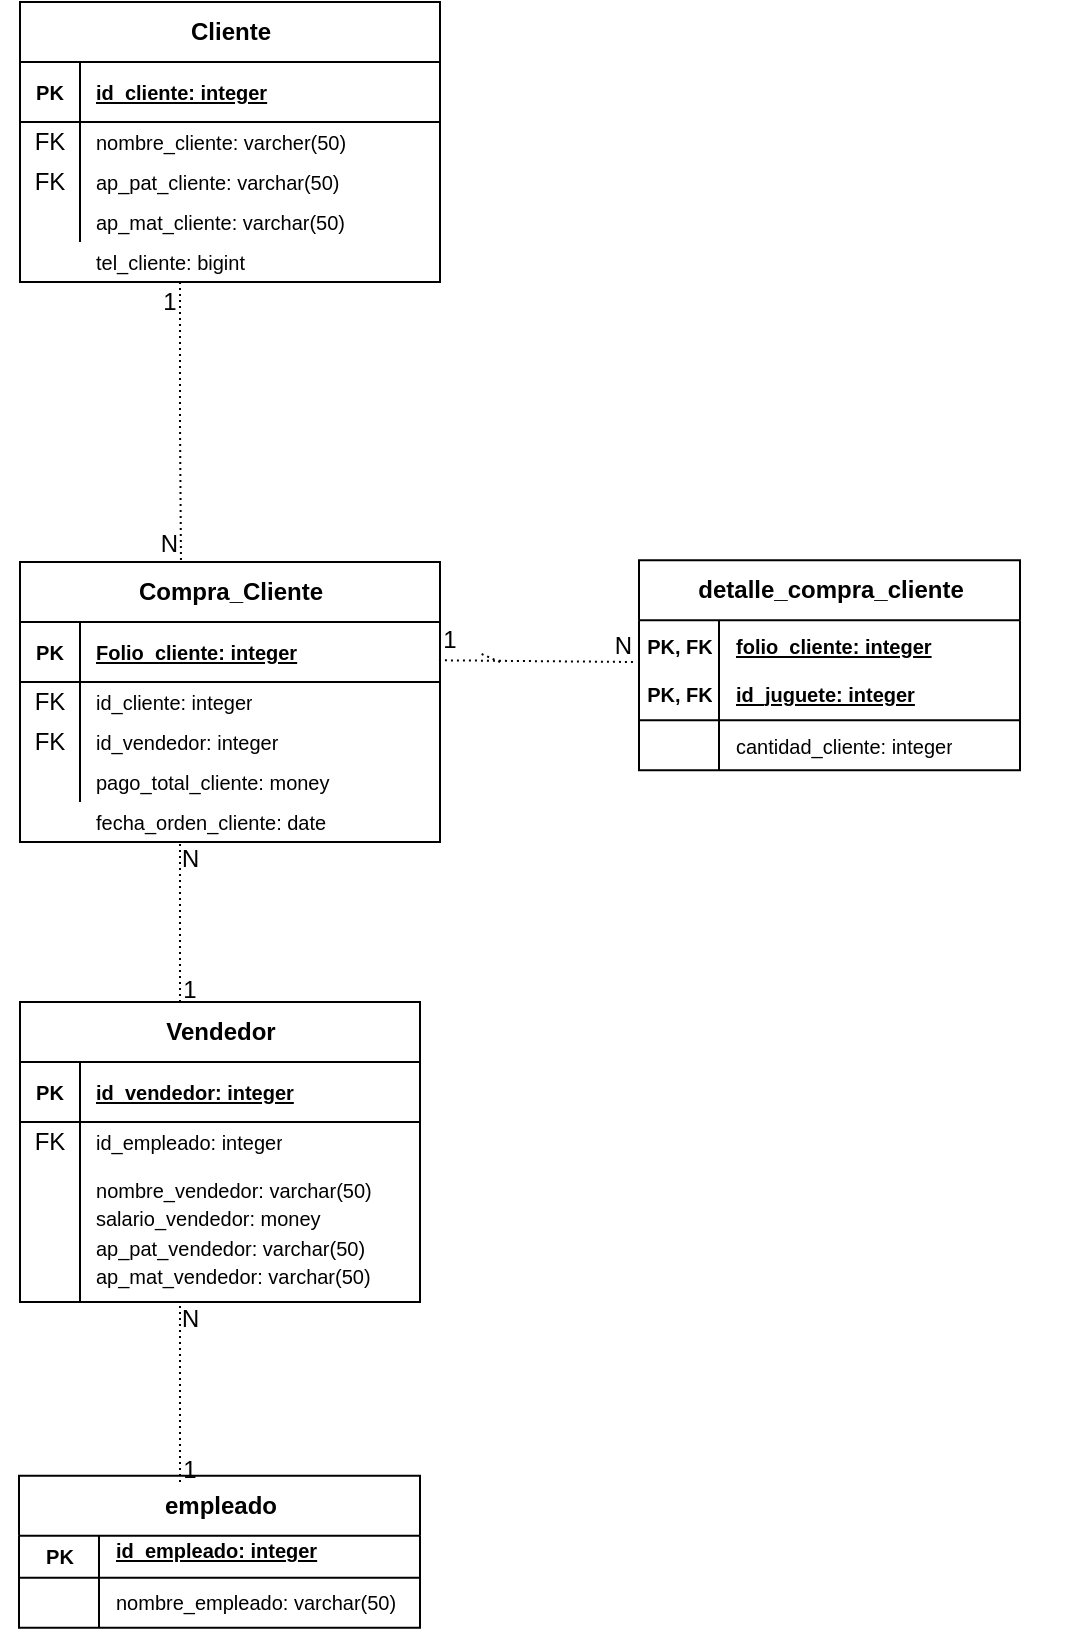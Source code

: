<mxfile version="28.2.0">
  <diagram name="Página-1" id="sUMPUYdTYiLLYJZObClu">
    <mxGraphModel dx="1034" dy="570" grid="1" gridSize="10" guides="1" tooltips="1" connect="1" arrows="1" fold="1" page="1" pageScale="1" pageWidth="827" pageHeight="1169" math="0" shadow="0">
      <root>
        <mxCell id="0" />
        <mxCell id="1" parent="0" />
        <mxCell id="zcbuwcubICyc3tyf96CX-54" value="" style="group" parent="1" vertex="1" connectable="0">
          <mxGeometry x="40" y="310" width="210" height="140" as="geometry" />
        </mxCell>
        <mxCell id="zcbuwcubICyc3tyf96CX-20" value="Compra_Cliente" style="shape=table;startSize=30;container=1;collapsible=1;childLayout=tableLayout;fixedRows=1;rowLines=0;fontStyle=1;align=center;resizeLast=1;html=1;" parent="zcbuwcubICyc3tyf96CX-54" vertex="1">
          <mxGeometry width="210" height="140" as="geometry" />
        </mxCell>
        <mxCell id="zcbuwcubICyc3tyf96CX-21" value="" style="shape=tableRow;horizontal=0;startSize=0;swimlaneHead=0;swimlaneBody=0;fillColor=none;collapsible=0;dropTarget=0;points=[[0,0.5],[1,0.5]];portConstraint=eastwest;top=0;left=0;right=0;bottom=1;" parent="zcbuwcubICyc3tyf96CX-20" vertex="1">
          <mxGeometry y="30" width="210" height="30" as="geometry" />
        </mxCell>
        <mxCell id="zcbuwcubICyc3tyf96CX-22" value="PK" style="shape=partialRectangle;connectable=0;fillColor=none;top=0;left=0;bottom=0;right=0;fontStyle=1;overflow=hidden;whiteSpace=wrap;html=1;fontSize=10;" parent="zcbuwcubICyc3tyf96CX-21" vertex="1">
          <mxGeometry width="30" height="30" as="geometry">
            <mxRectangle width="30" height="30" as="alternateBounds" />
          </mxGeometry>
        </mxCell>
        <mxCell id="zcbuwcubICyc3tyf96CX-23" value="Folio_cliente: integer" style="shape=partialRectangle;connectable=0;fillColor=none;top=0;left=0;bottom=0;right=0;align=left;spacingLeft=6;fontStyle=5;overflow=hidden;whiteSpace=wrap;html=1;fontSize=10;" parent="zcbuwcubICyc3tyf96CX-21" vertex="1">
          <mxGeometry x="30" width="180" height="30" as="geometry">
            <mxRectangle width="180" height="30" as="alternateBounds" />
          </mxGeometry>
        </mxCell>
        <mxCell id="zcbuwcubICyc3tyf96CX-24" value="" style="shape=tableRow;horizontal=0;startSize=0;swimlaneHead=0;swimlaneBody=0;fillColor=none;collapsible=0;dropTarget=0;points=[[0,0.5],[1,0.5]];portConstraint=eastwest;top=0;left=0;right=0;bottom=0;fontFamily=Courier New;" parent="zcbuwcubICyc3tyf96CX-20" vertex="1">
          <mxGeometry y="60" width="210" height="20" as="geometry" />
        </mxCell>
        <mxCell id="zcbuwcubICyc3tyf96CX-25" value="FK" style="shape=partialRectangle;connectable=0;fillColor=none;top=0;left=0;bottom=0;right=0;editable=1;overflow=hidden;whiteSpace=wrap;html=1;" parent="zcbuwcubICyc3tyf96CX-24" vertex="1">
          <mxGeometry width="30" height="20" as="geometry">
            <mxRectangle width="30" height="20" as="alternateBounds" />
          </mxGeometry>
        </mxCell>
        <mxCell id="zcbuwcubICyc3tyf96CX-26" value="&lt;font face=&quot;Helvetica&quot;&gt;id_cliente: integer&lt;/font&gt;" style="shape=partialRectangle;connectable=0;fillColor=none;top=0;left=0;bottom=0;right=0;align=left;spacingLeft=6;overflow=hidden;whiteSpace=wrap;html=1;fontSize=10;" parent="zcbuwcubICyc3tyf96CX-24" vertex="1">
          <mxGeometry x="30" width="180" height="20" as="geometry">
            <mxRectangle width="180" height="20" as="alternateBounds" />
          </mxGeometry>
        </mxCell>
        <mxCell id="zcbuwcubICyc3tyf96CX-27" value="" style="shape=tableRow;horizontal=0;startSize=0;swimlaneHead=0;swimlaneBody=0;fillColor=none;collapsible=0;dropTarget=0;points=[[0,0.5],[1,0.5]];portConstraint=eastwest;top=0;left=0;right=0;bottom=0;" parent="zcbuwcubICyc3tyf96CX-20" vertex="1">
          <mxGeometry y="80" width="210" height="20" as="geometry" />
        </mxCell>
        <mxCell id="zcbuwcubICyc3tyf96CX-28" value="FK" style="shape=partialRectangle;connectable=0;fillColor=none;top=0;left=0;bottom=0;right=0;editable=1;overflow=hidden;whiteSpace=wrap;html=1;" parent="zcbuwcubICyc3tyf96CX-27" vertex="1">
          <mxGeometry width="30" height="20" as="geometry">
            <mxRectangle width="30" height="20" as="alternateBounds" />
          </mxGeometry>
        </mxCell>
        <mxCell id="zcbuwcubICyc3tyf96CX-29" value="&lt;span id=&quot;docs-internal-guid-43db7cdf-7fff-cd6d-313a-237d85439f93&quot;&gt;&lt;span style=&quot;background-color: transparent; font-variant-numeric: normal; font-variant-east-asian: normal; font-variant-alternates: normal; font-variant-position: normal; font-variant-emoji: normal; vertical-align: baseline; white-space-collapse: preserve;&quot;&gt;&lt;font style=&quot;font-size: 10px;&quot;&gt;id_vendedor: integer&lt;/font&gt;&lt;/span&gt;&lt;/span&gt;" style="shape=partialRectangle;connectable=0;fillColor=none;top=0;left=0;bottom=0;right=0;align=left;spacingLeft=6;overflow=hidden;whiteSpace=wrap;html=1;" parent="zcbuwcubICyc3tyf96CX-27" vertex="1">
          <mxGeometry x="30" width="180" height="20" as="geometry">
            <mxRectangle width="180" height="20" as="alternateBounds" />
          </mxGeometry>
        </mxCell>
        <mxCell id="zcbuwcubICyc3tyf96CX-30" value="" style="shape=tableRow;horizontal=0;startSize=0;swimlaneHead=0;swimlaneBody=0;fillColor=none;collapsible=0;dropTarget=0;points=[[0,0.5],[1,0.5]];portConstraint=eastwest;top=0;left=0;right=0;bottom=0;" parent="zcbuwcubICyc3tyf96CX-20" vertex="1">
          <mxGeometry y="100" width="210" height="20" as="geometry" />
        </mxCell>
        <mxCell id="zcbuwcubICyc3tyf96CX-31" value="" style="shape=partialRectangle;connectable=0;fillColor=none;top=0;left=0;bottom=0;right=0;editable=1;overflow=hidden;whiteSpace=wrap;html=1;" parent="zcbuwcubICyc3tyf96CX-30" vertex="1">
          <mxGeometry width="30" height="20" as="geometry">
            <mxRectangle width="30" height="20" as="alternateBounds" />
          </mxGeometry>
        </mxCell>
        <mxCell id="zcbuwcubICyc3tyf96CX-32" value="&lt;div&gt;&lt;font&gt;&lt;span style=&quot;font-size: 10px; white-space-collapse: preserve;&quot;&gt;pago_total_cliente: money&lt;/span&gt;&lt;/font&gt;&lt;/div&gt;" style="shape=partialRectangle;connectable=0;fillColor=none;top=0;left=0;bottom=0;right=0;align=left;spacingLeft=6;overflow=hidden;whiteSpace=wrap;html=1;fontFamily=Helvetica;" parent="zcbuwcubICyc3tyf96CX-30" vertex="1">
          <mxGeometry x="30" width="180" height="20" as="geometry">
            <mxRectangle width="180" height="20" as="alternateBounds" />
          </mxGeometry>
        </mxCell>
        <mxCell id="zcbuwcubICyc3tyf96CX-33" value="&lt;div&gt;&lt;font&gt;&lt;span style=&quot;font-size: 10px; white-space-collapse: preserve;&quot;&gt;fecha_orden_cliente: date&lt;/span&gt;&lt;/font&gt;&lt;/div&gt;" style="shape=partialRectangle;connectable=0;fillColor=none;top=0;left=0;bottom=0;right=0;align=left;spacingLeft=6;overflow=hidden;whiteSpace=wrap;html=1;fontFamily=Helvetica;" parent="zcbuwcubICyc3tyf96CX-54" vertex="1">
          <mxGeometry x="30" y="120" width="180" height="20" as="geometry">
            <mxRectangle width="180" height="30" as="alternateBounds" />
          </mxGeometry>
        </mxCell>
        <mxCell id="zcbuwcubICyc3tyf96CX-55" value="" style="group" parent="1" vertex="1" connectable="0">
          <mxGeometry x="40" y="30" width="210" height="140" as="geometry" />
        </mxCell>
        <mxCell id="zcbuwcubICyc3tyf96CX-36" value="Cliente" style="shape=table;startSize=30;container=1;collapsible=1;childLayout=tableLayout;fixedRows=1;rowLines=0;fontStyle=1;align=center;resizeLast=1;html=1;" parent="zcbuwcubICyc3tyf96CX-55" vertex="1">
          <mxGeometry width="210" height="140" as="geometry" />
        </mxCell>
        <mxCell id="zcbuwcubICyc3tyf96CX-37" value="" style="shape=tableRow;horizontal=0;startSize=0;swimlaneHead=0;swimlaneBody=0;fillColor=none;collapsible=0;dropTarget=0;points=[[0,0.5],[1,0.5]];portConstraint=eastwest;top=0;left=0;right=0;bottom=1;" parent="zcbuwcubICyc3tyf96CX-36" vertex="1">
          <mxGeometry y="30" width="210" height="30" as="geometry" />
        </mxCell>
        <mxCell id="zcbuwcubICyc3tyf96CX-38" value="PK" style="shape=partialRectangle;connectable=0;fillColor=none;top=0;left=0;bottom=0;right=0;fontStyle=1;overflow=hidden;whiteSpace=wrap;html=1;fontSize=10;" parent="zcbuwcubICyc3tyf96CX-37" vertex="1">
          <mxGeometry width="30" height="30" as="geometry">
            <mxRectangle width="30" height="30" as="alternateBounds" />
          </mxGeometry>
        </mxCell>
        <mxCell id="zcbuwcubICyc3tyf96CX-39" value="id_cliente: integer" style="shape=partialRectangle;connectable=0;fillColor=none;top=0;left=0;bottom=0;right=0;align=left;spacingLeft=6;fontStyle=5;overflow=hidden;whiteSpace=wrap;html=1;fontSize=10;" parent="zcbuwcubICyc3tyf96CX-37" vertex="1">
          <mxGeometry x="30" width="180" height="30" as="geometry">
            <mxRectangle width="180" height="30" as="alternateBounds" />
          </mxGeometry>
        </mxCell>
        <mxCell id="zcbuwcubICyc3tyf96CX-40" value="" style="shape=tableRow;horizontal=0;startSize=0;swimlaneHead=0;swimlaneBody=0;fillColor=none;collapsible=0;dropTarget=0;points=[[0,0.5],[1,0.5]];portConstraint=eastwest;top=0;left=0;right=0;bottom=0;fontFamily=Courier New;" parent="zcbuwcubICyc3tyf96CX-36" vertex="1">
          <mxGeometry y="60" width="210" height="20" as="geometry" />
        </mxCell>
        <mxCell id="zcbuwcubICyc3tyf96CX-41" value="FK" style="shape=partialRectangle;connectable=0;fillColor=none;top=0;left=0;bottom=0;right=0;editable=1;overflow=hidden;whiteSpace=wrap;html=1;" parent="zcbuwcubICyc3tyf96CX-40" vertex="1">
          <mxGeometry width="30" height="20" as="geometry">
            <mxRectangle width="30" height="20" as="alternateBounds" />
          </mxGeometry>
        </mxCell>
        <mxCell id="zcbuwcubICyc3tyf96CX-42" value="&lt;font face=&quot;Helvetica&quot;&gt;nombre_cliente: varcher(50)&lt;/font&gt;" style="shape=partialRectangle;connectable=0;fillColor=none;top=0;left=0;bottom=0;right=0;align=left;spacingLeft=6;overflow=hidden;whiteSpace=wrap;html=1;fontSize=10;" parent="zcbuwcubICyc3tyf96CX-40" vertex="1">
          <mxGeometry x="30" width="180" height="20" as="geometry">
            <mxRectangle width="180" height="20" as="alternateBounds" />
          </mxGeometry>
        </mxCell>
        <mxCell id="zcbuwcubICyc3tyf96CX-43" value="" style="shape=tableRow;horizontal=0;startSize=0;swimlaneHead=0;swimlaneBody=0;fillColor=none;collapsible=0;dropTarget=0;points=[[0,0.5],[1,0.5]];portConstraint=eastwest;top=0;left=0;right=0;bottom=0;" parent="zcbuwcubICyc3tyf96CX-36" vertex="1">
          <mxGeometry y="80" width="210" height="20" as="geometry" />
        </mxCell>
        <mxCell id="zcbuwcubICyc3tyf96CX-44" value="FK" style="shape=partialRectangle;connectable=0;fillColor=none;top=0;left=0;bottom=0;right=0;editable=1;overflow=hidden;whiteSpace=wrap;html=1;" parent="zcbuwcubICyc3tyf96CX-43" vertex="1">
          <mxGeometry width="30" height="20" as="geometry">
            <mxRectangle width="30" height="20" as="alternateBounds" />
          </mxGeometry>
        </mxCell>
        <mxCell id="zcbuwcubICyc3tyf96CX-45" value="&lt;span id=&quot;docs-internal-guid-43db7cdf-7fff-cd6d-313a-237d85439f93&quot;&gt;&lt;span style=&quot;background-color: transparent; font-variant-numeric: normal; font-variant-east-asian: normal; font-variant-alternates: normal; font-variant-position: normal; font-variant-emoji: normal; vertical-align: baseline; white-space-collapse: preserve;&quot;&gt;&lt;font style=&quot;font-size: 10px;&quot;&gt;ap_pat_cliente: varchar(50)&lt;/font&gt;&lt;/span&gt;&lt;/span&gt;" style="shape=partialRectangle;connectable=0;fillColor=none;top=0;left=0;bottom=0;right=0;align=left;spacingLeft=6;overflow=hidden;whiteSpace=wrap;html=1;" parent="zcbuwcubICyc3tyf96CX-43" vertex="1">
          <mxGeometry x="30" width="180" height="20" as="geometry">
            <mxRectangle width="180" height="20" as="alternateBounds" />
          </mxGeometry>
        </mxCell>
        <mxCell id="zcbuwcubICyc3tyf96CX-46" value="" style="shape=tableRow;horizontal=0;startSize=0;swimlaneHead=0;swimlaneBody=0;fillColor=none;collapsible=0;dropTarget=0;points=[[0,0.5],[1,0.5]];portConstraint=eastwest;top=0;left=0;right=0;bottom=0;" parent="zcbuwcubICyc3tyf96CX-36" vertex="1">
          <mxGeometry y="100" width="210" height="20" as="geometry" />
        </mxCell>
        <mxCell id="zcbuwcubICyc3tyf96CX-47" value="" style="shape=partialRectangle;connectable=0;fillColor=none;top=0;left=0;bottom=0;right=0;editable=1;overflow=hidden;whiteSpace=wrap;html=1;" parent="zcbuwcubICyc3tyf96CX-46" vertex="1">
          <mxGeometry width="30" height="20" as="geometry">
            <mxRectangle width="30" height="20" as="alternateBounds" />
          </mxGeometry>
        </mxCell>
        <mxCell id="zcbuwcubICyc3tyf96CX-48" value="&lt;div&gt;&lt;font&gt;&lt;span style=&quot;font-size: 10px; white-space-collapse: preserve;&quot;&gt;ap_mat_cliente: varchar(50)&lt;/span&gt;&lt;/font&gt;&lt;/div&gt;" style="shape=partialRectangle;connectable=0;fillColor=none;top=0;left=0;bottom=0;right=0;align=left;spacingLeft=6;overflow=hidden;whiteSpace=wrap;html=1;fontFamily=Helvetica;" parent="zcbuwcubICyc3tyf96CX-46" vertex="1">
          <mxGeometry x="30" width="180" height="20" as="geometry">
            <mxRectangle width="180" height="20" as="alternateBounds" />
          </mxGeometry>
        </mxCell>
        <mxCell id="zcbuwcubICyc3tyf96CX-49" value="&lt;div&gt;&lt;font&gt;&lt;span style=&quot;font-size: 10px; white-space-collapse: preserve;&quot;&gt;tel_cliente: bigint&lt;/span&gt;&lt;/font&gt;&lt;/div&gt;" style="shape=partialRectangle;connectable=0;fillColor=none;top=0;left=0;bottom=0;right=0;align=left;spacingLeft=6;overflow=hidden;whiteSpace=wrap;html=1;fontFamily=Helvetica;" parent="zcbuwcubICyc3tyf96CX-55" vertex="1">
          <mxGeometry x="30" y="120" width="180" height="20" as="geometry">
            <mxRectangle width="180" height="30" as="alternateBounds" />
          </mxGeometry>
        </mxCell>
        <mxCell id="zcbuwcubICyc3tyf96CX-61" value="" style="group" parent="1" vertex="1" connectable="0">
          <mxGeometry x="100" y="170" width="30" height="140.0" as="geometry" />
        </mxCell>
        <mxCell id="zcbuwcubICyc3tyf96CX-50" value="" style="endArrow=none;html=1;rounded=0;dashed=1;dashPattern=1 2;entryX=0.469;entryY=-0.004;entryDx=0;entryDy=0;entryPerimeter=0;" parent="zcbuwcubICyc3tyf96CX-61" edge="1">
          <mxGeometry relative="1" as="geometry">
            <mxPoint x="20" as="sourcePoint" />
            <mxPoint x="20.49" y="140.0" as="targetPoint" />
            <Array as="points">
              <mxPoint x="20" y="70.56" />
            </Array>
          </mxGeometry>
        </mxCell>
        <mxCell id="zcbuwcubICyc3tyf96CX-51" value="N" style="resizable=0;html=1;whiteSpace=wrap;align=right;verticalAlign=bottom;" parent="zcbuwcubICyc3tyf96CX-50" connectable="0" vertex="1">
          <mxGeometry x="1" relative="1" as="geometry" />
        </mxCell>
        <mxCell id="zcbuwcubICyc3tyf96CX-59" value="1" style="text;html=1;align=center;verticalAlign=middle;whiteSpace=wrap;rounded=0;" parent="zcbuwcubICyc3tyf96CX-61" vertex="1">
          <mxGeometry width="30" height="20" as="geometry" />
        </mxCell>
        <mxCell id="zcbuwcubICyc3tyf96CX-62" value="" style="group" parent="1" vertex="1" connectable="0">
          <mxGeometry x="30" y="530" width="210" height="150" as="geometry" />
        </mxCell>
        <mxCell id="zcbuwcubICyc3tyf96CX-63" value="Vendedor" style="shape=table;startSize=30;container=1;collapsible=1;childLayout=tableLayout;fixedRows=1;rowLines=0;fontStyle=1;align=center;resizeLast=1;html=1;" parent="zcbuwcubICyc3tyf96CX-62" vertex="1">
          <mxGeometry x="10" width="200" height="150" as="geometry" />
        </mxCell>
        <mxCell id="zcbuwcubICyc3tyf96CX-64" value="" style="shape=tableRow;horizontal=0;startSize=0;swimlaneHead=0;swimlaneBody=0;fillColor=none;collapsible=0;dropTarget=0;points=[[0,0.5],[1,0.5]];portConstraint=eastwest;top=0;left=0;right=0;bottom=1;" parent="zcbuwcubICyc3tyf96CX-63" vertex="1">
          <mxGeometry y="30" width="200" height="30" as="geometry" />
        </mxCell>
        <mxCell id="zcbuwcubICyc3tyf96CX-65" value="PK" style="shape=partialRectangle;connectable=0;fillColor=none;top=0;left=0;bottom=0;right=0;fontStyle=1;overflow=hidden;whiteSpace=wrap;html=1;fontSize=10;" parent="zcbuwcubICyc3tyf96CX-64" vertex="1">
          <mxGeometry width="30" height="30" as="geometry">
            <mxRectangle width="30" height="30" as="alternateBounds" />
          </mxGeometry>
        </mxCell>
        <mxCell id="zcbuwcubICyc3tyf96CX-66" value="id_vendedor: integer" style="shape=partialRectangle;connectable=0;fillColor=none;top=0;left=0;bottom=0;right=0;align=left;spacingLeft=6;fontStyle=5;overflow=hidden;whiteSpace=wrap;html=1;fontSize=10;" parent="zcbuwcubICyc3tyf96CX-64" vertex="1">
          <mxGeometry x="30" width="170" height="30" as="geometry">
            <mxRectangle width="170" height="30" as="alternateBounds" />
          </mxGeometry>
        </mxCell>
        <mxCell id="zcbuwcubICyc3tyf96CX-67" value="" style="shape=tableRow;horizontal=0;startSize=0;swimlaneHead=0;swimlaneBody=0;fillColor=none;collapsible=0;dropTarget=0;points=[[0,0.5],[1,0.5]];portConstraint=eastwest;top=0;left=0;right=0;bottom=0;fontFamily=Courier New;" parent="zcbuwcubICyc3tyf96CX-63" vertex="1">
          <mxGeometry y="60" width="200" height="20" as="geometry" />
        </mxCell>
        <mxCell id="zcbuwcubICyc3tyf96CX-68" value="FK" style="shape=partialRectangle;connectable=0;fillColor=none;top=0;left=0;bottom=0;right=0;editable=1;overflow=hidden;whiteSpace=wrap;html=1;" parent="zcbuwcubICyc3tyf96CX-67" vertex="1">
          <mxGeometry width="30" height="20" as="geometry">
            <mxRectangle width="30" height="20" as="alternateBounds" />
          </mxGeometry>
        </mxCell>
        <mxCell id="zcbuwcubICyc3tyf96CX-69" value="&lt;font face=&quot;Helvetica&quot;&gt;id_empleado: integer&lt;/font&gt;" style="shape=partialRectangle;connectable=0;fillColor=none;top=0;left=0;bottom=0;right=0;align=left;spacingLeft=6;overflow=hidden;whiteSpace=wrap;html=1;fontSize=10;" parent="zcbuwcubICyc3tyf96CX-67" vertex="1">
          <mxGeometry x="30" width="170" height="20" as="geometry">
            <mxRectangle width="170" height="20" as="alternateBounds" />
          </mxGeometry>
        </mxCell>
        <mxCell id="zcbuwcubICyc3tyf96CX-70" value="" style="shape=tableRow;horizontal=0;startSize=0;swimlaneHead=0;swimlaneBody=0;fillColor=none;collapsible=0;dropTarget=0;points=[[0,0.5],[1,0.5]];portConstraint=eastwest;top=0;left=0;right=0;bottom=0;" parent="zcbuwcubICyc3tyf96CX-63" vertex="1">
          <mxGeometry y="80" width="200" height="70" as="geometry" />
        </mxCell>
        <mxCell id="zcbuwcubICyc3tyf96CX-71" value="" style="shape=partialRectangle;connectable=0;fillColor=none;top=0;left=0;bottom=0;right=0;editable=1;overflow=hidden;whiteSpace=wrap;html=1;" parent="zcbuwcubICyc3tyf96CX-70" vertex="1">
          <mxGeometry width="30" height="70" as="geometry">
            <mxRectangle width="30" height="70" as="alternateBounds" />
          </mxGeometry>
        </mxCell>
        <mxCell id="zcbuwcubICyc3tyf96CX-72" value="&lt;span id=&quot;docs-internal-guid-43db7cdf-7fff-cd6d-313a-237d85439f93&quot;&gt;&lt;span style=&quot;background-color: transparent; font-variant-numeric: normal; font-variant-east-asian: normal; font-variant-alternates: normal; font-variant-position: normal; font-variant-emoji: normal; vertical-align: baseline; white-space-collapse: preserve;&quot;&gt;&lt;font style=&quot;font-size: 10px;&quot;&gt;n&lt;/font&gt;&lt;font style=&quot;font-size: 10px;&quot;&gt;ombre_vendedor: varchar(50)&lt;/font&gt;&lt;/span&gt;&lt;/span&gt;&lt;div&gt;&lt;font style=&quot;font-size: 10px;&quot;&gt;salario_vendedor: money&lt;/font&gt;&lt;/div&gt;&lt;div&gt;&lt;font style=&quot;font-size: 10px;&quot;&gt;ap_pat_vendedor: varchar(50)&lt;/font&gt;&lt;/div&gt;&lt;div&gt;&lt;font style=&quot;font-size: 10px;&quot;&gt;ap_mat_vendedor: varchar(50)&lt;/font&gt;&lt;/div&gt;" style="shape=partialRectangle;connectable=0;fillColor=none;top=0;left=0;bottom=0;right=0;align=left;spacingLeft=6;overflow=hidden;whiteSpace=wrap;html=1;" parent="zcbuwcubICyc3tyf96CX-70" vertex="1">
          <mxGeometry x="30" width="170" height="70" as="geometry">
            <mxRectangle width="170" height="70" as="alternateBounds" />
          </mxGeometry>
        </mxCell>
        <mxCell id="zcbuwcubICyc3tyf96CX-82" value="" style="group" parent="1" vertex="1" connectable="0">
          <mxGeometry x="110" y="450" width="30" height="80" as="geometry" />
        </mxCell>
        <mxCell id="zcbuwcubICyc3tyf96CX-79" value="" style="endArrow=none;html=1;rounded=0;dashed=1;dashPattern=1 2;entryX=0.469;entryY=-0.004;entryDx=0;entryDy=0;entryPerimeter=0;" parent="zcbuwcubICyc3tyf96CX-82" edge="1">
          <mxGeometry relative="1" as="geometry">
            <mxPoint x="10" y="80" as="sourcePoint" />
            <mxPoint x="10" as="targetPoint" />
            <Array as="points">
              <mxPoint x="10" y="39.429" />
            </Array>
          </mxGeometry>
        </mxCell>
        <mxCell id="zcbuwcubICyc3tyf96CX-80" value="N" style="resizable=0;html=1;whiteSpace=wrap;align=right;verticalAlign=bottom;rotation=-180;" parent="zcbuwcubICyc3tyf96CX-79" connectable="0" vertex="1">
          <mxGeometry x="1" relative="1" as="geometry" />
        </mxCell>
        <mxCell id="zcbuwcubICyc3tyf96CX-81" value="1" style="text;html=1;align=center;verticalAlign=middle;whiteSpace=wrap;rounded=0;rotation=0;" parent="zcbuwcubICyc3tyf96CX-82" vertex="1">
          <mxGeometry y="68.571" width="30" height="11.429" as="geometry" />
        </mxCell>
        <mxCell id="zcbuwcubICyc3tyf96CX-98" value="" style="group" parent="1" vertex="1" connectable="0">
          <mxGeometry x="360" y="300" width="210" height="120" as="geometry" />
        </mxCell>
        <mxCell id="zcbuwcubICyc3tyf96CX-99" value="detalle_compra_cliente" style="shape=table;startSize=30;container=1;collapsible=1;childLayout=tableLayout;fixedRows=1;rowLines=0;fontStyle=1;align=center;resizeLast=1;html=1;" parent="zcbuwcubICyc3tyf96CX-98" vertex="1">
          <mxGeometry x="-10.5" y="9.14" width="190.5" height="105" as="geometry" />
        </mxCell>
        <mxCell id="zcbuwcubICyc3tyf96CX-100" value="" style="shape=tableRow;horizontal=0;startSize=0;swimlaneHead=0;swimlaneBody=0;fillColor=none;collapsible=0;dropTarget=0;points=[[0,0.5],[1,0.5]];portConstraint=eastwest;top=0;left=0;right=0;bottom=1;" parent="zcbuwcubICyc3tyf96CX-99" vertex="1">
          <mxGeometry y="30" width="190.5" height="50" as="geometry" />
        </mxCell>
        <mxCell id="zcbuwcubICyc3tyf96CX-101" value="PK, FK&lt;div&gt;&lt;br&gt;&lt;/div&gt;&lt;div&gt;PK, FK&lt;/div&gt;" style="shape=partialRectangle;connectable=0;fillColor=none;top=0;left=0;bottom=0;right=0;fontStyle=1;overflow=hidden;whiteSpace=wrap;html=1;fontSize=10;" parent="zcbuwcubICyc3tyf96CX-100" vertex="1">
          <mxGeometry width="40" height="50" as="geometry">
            <mxRectangle width="40" height="50" as="alternateBounds" />
          </mxGeometry>
        </mxCell>
        <mxCell id="zcbuwcubICyc3tyf96CX-102" value="folio_cliente: integer&lt;div&gt;&lt;br&gt;&lt;/div&gt;&lt;div&gt;id_juguete: integer&lt;/div&gt;" style="shape=partialRectangle;connectable=0;fillColor=none;top=0;left=0;bottom=0;right=0;align=left;spacingLeft=6;fontStyle=5;overflow=hidden;whiteSpace=wrap;html=1;fontSize=10;" parent="zcbuwcubICyc3tyf96CX-100" vertex="1">
          <mxGeometry x="40" width="150.5" height="50" as="geometry">
            <mxRectangle width="150.5" height="50" as="alternateBounds" />
          </mxGeometry>
        </mxCell>
        <mxCell id="zcbuwcubICyc3tyf96CX-103" value="" style="shape=tableRow;horizontal=0;startSize=0;swimlaneHead=0;swimlaneBody=0;fillColor=none;collapsible=0;dropTarget=0;points=[[0,0.5],[1,0.5]];portConstraint=eastwest;top=0;left=0;right=0;bottom=0;fontFamily=Courier New;" parent="zcbuwcubICyc3tyf96CX-99" vertex="1">
          <mxGeometry y="80" width="190.5" height="25" as="geometry" />
        </mxCell>
        <mxCell id="zcbuwcubICyc3tyf96CX-104" value="" style="shape=partialRectangle;connectable=0;fillColor=none;top=0;left=0;bottom=0;right=0;editable=1;overflow=hidden;whiteSpace=wrap;html=1;" parent="zcbuwcubICyc3tyf96CX-103" vertex="1">
          <mxGeometry width="40" height="25" as="geometry">
            <mxRectangle width="40" height="25" as="alternateBounds" />
          </mxGeometry>
        </mxCell>
        <mxCell id="zcbuwcubICyc3tyf96CX-105" value="&lt;font face=&quot;Helvetica&quot;&gt;cantidad_cliente: integer&lt;/font&gt;" style="shape=partialRectangle;connectable=0;fillColor=none;top=0;left=0;bottom=0;right=0;align=left;spacingLeft=6;overflow=hidden;whiteSpace=wrap;html=1;fontSize=10;" parent="zcbuwcubICyc3tyf96CX-103" vertex="1">
          <mxGeometry x="40" width="150.5" height="25" as="geometry">
            <mxRectangle width="150.5" height="25" as="alternateBounds" />
          </mxGeometry>
        </mxCell>
        <mxCell id="zcbuwcubICyc3tyf96CX-114" value="" style="group;rotation=90;" parent="1" vertex="1" connectable="0">
          <mxGeometry x="350" y="220" width="30" height="140.0" as="geometry" />
        </mxCell>
        <mxCell id="zcbuwcubICyc3tyf96CX-119" value="" style="endArrow=none;html=1;rounded=0;dashed=1;dashPattern=1 2;" parent="1" target="zcbuwcubICyc3tyf96CX-117" edge="1">
          <mxGeometry relative="1" as="geometry">
            <mxPoint x="280" y="360" as="sourcePoint" />
            <mxPoint x="347" y="360" as="targetPoint" />
            <Array as="points" />
          </mxGeometry>
        </mxCell>
        <mxCell id="zcbuwcubICyc3tyf96CX-121" value="" style="group" parent="1" vertex="1" connectable="0">
          <mxGeometry x="240" y="339.14" width="107" height="20.86" as="geometry" />
        </mxCell>
        <mxCell id="zcbuwcubICyc3tyf96CX-115" value="" style="endArrow=none;html=1;rounded=0;dashed=1;dashPattern=1 2;" parent="zcbuwcubICyc3tyf96CX-121" source="zcbuwcubICyc3tyf96CX-117" edge="1">
          <mxGeometry relative="1" as="geometry">
            <mxPoint x="40" y="20.86" as="sourcePoint" />
            <mxPoint x="107" y="20.86" as="targetPoint" />
            <Array as="points">
              <mxPoint x="9" y="20.86" />
            </Array>
          </mxGeometry>
        </mxCell>
        <mxCell id="zcbuwcubICyc3tyf96CX-116" value="N" style="resizable=0;html=1;whiteSpace=wrap;align=right;verticalAlign=bottom;" parent="zcbuwcubICyc3tyf96CX-115" connectable="0" vertex="1">
          <mxGeometry x="1" relative="1" as="geometry" />
        </mxCell>
        <mxCell id="zcbuwcubICyc3tyf96CX-117" value="1" style="text;html=1;align=center;verticalAlign=middle;whiteSpace=wrap;rounded=0;" parent="zcbuwcubICyc3tyf96CX-121" vertex="1">
          <mxGeometry width="30" height="20" as="geometry" />
        </mxCell>
        <mxCell id="zcbuwcubICyc3tyf96CX-122" value="" style="group" parent="1" vertex="1" connectable="0">
          <mxGeometry x="50" y="760" width="210" height="90" as="geometry" />
        </mxCell>
        <mxCell id="zcbuwcubICyc3tyf96CX-123" value="empleado" style="shape=table;startSize=30;container=1;collapsible=1;childLayout=tableLayout;fixedRows=1;rowLines=0;fontStyle=1;align=center;resizeLast=1;html=1;" parent="zcbuwcubICyc3tyf96CX-122" vertex="1">
          <mxGeometry x="-10.5" y="6.855" width="200.5" height="76" as="geometry" />
        </mxCell>
        <mxCell id="zcbuwcubICyc3tyf96CX-124" value="" style="shape=tableRow;horizontal=0;startSize=0;swimlaneHead=0;swimlaneBody=0;fillColor=none;collapsible=0;dropTarget=0;points=[[0,0.5],[1,0.5]];portConstraint=eastwest;top=0;left=0;right=0;bottom=1;" parent="zcbuwcubICyc3tyf96CX-123" vertex="1">
          <mxGeometry y="30" width="200.5" height="21" as="geometry" />
        </mxCell>
        <mxCell id="zcbuwcubICyc3tyf96CX-125" value="PK" style="shape=partialRectangle;connectable=0;fillColor=none;top=0;left=0;bottom=0;right=0;fontStyle=1;overflow=hidden;whiteSpace=wrap;html=1;fontSize=10;" parent="zcbuwcubICyc3tyf96CX-124" vertex="1">
          <mxGeometry width="40" height="21" as="geometry">
            <mxRectangle width="40" height="21" as="alternateBounds" />
          </mxGeometry>
        </mxCell>
        <mxCell id="zcbuwcubICyc3tyf96CX-126" value="id_empleado: integer&lt;div&gt;&lt;br&gt;&lt;/div&gt;&lt;div&gt;&lt;br&gt;&lt;/div&gt;" style="shape=partialRectangle;connectable=0;fillColor=none;top=0;left=0;bottom=0;right=0;align=left;spacingLeft=6;fontStyle=5;overflow=hidden;whiteSpace=wrap;html=1;fontSize=10;" parent="zcbuwcubICyc3tyf96CX-124" vertex="1">
          <mxGeometry x="40" width="160.5" height="21" as="geometry">
            <mxRectangle width="160.5" height="21" as="alternateBounds" />
          </mxGeometry>
        </mxCell>
        <mxCell id="zcbuwcubICyc3tyf96CX-127" value="" style="shape=tableRow;horizontal=0;startSize=0;swimlaneHead=0;swimlaneBody=0;fillColor=none;collapsible=0;dropTarget=0;points=[[0,0.5],[1,0.5]];portConstraint=eastwest;top=0;left=0;right=0;bottom=0;fontFamily=Courier New;" parent="zcbuwcubICyc3tyf96CX-123" vertex="1">
          <mxGeometry y="51" width="200.5" height="25" as="geometry" />
        </mxCell>
        <mxCell id="zcbuwcubICyc3tyf96CX-128" value="" style="shape=partialRectangle;connectable=0;fillColor=none;top=0;left=0;bottom=0;right=0;editable=1;overflow=hidden;whiteSpace=wrap;html=1;" parent="zcbuwcubICyc3tyf96CX-127" vertex="1">
          <mxGeometry width="40" height="25" as="geometry">
            <mxRectangle width="40" height="25" as="alternateBounds" />
          </mxGeometry>
        </mxCell>
        <mxCell id="zcbuwcubICyc3tyf96CX-129" value="&lt;font face=&quot;Helvetica&quot;&gt;nombre_empleado: varchar(50)&lt;/font&gt;" style="shape=partialRectangle;connectable=0;fillColor=none;top=0;left=0;bottom=0;right=0;align=left;spacingLeft=6;overflow=hidden;whiteSpace=wrap;html=1;fontSize=10;" parent="zcbuwcubICyc3tyf96CX-127" vertex="1">
          <mxGeometry x="40" width="160.5" height="25" as="geometry">
            <mxRectangle width="160.5" height="25" as="alternateBounds" />
          </mxGeometry>
        </mxCell>
        <mxCell id="zcbuwcubICyc3tyf96CX-130" value="" style="group" parent="1" vertex="1" connectable="0">
          <mxGeometry x="110" y="680" width="30" height="90" as="geometry" />
        </mxCell>
        <mxCell id="zcbuwcubICyc3tyf96CX-131" value="" style="endArrow=none;html=1;rounded=0;dashed=1;dashPattern=1 2;entryX=0.469;entryY=-0.004;entryDx=0;entryDy=0;entryPerimeter=0;" parent="zcbuwcubICyc3tyf96CX-130" edge="1">
          <mxGeometry relative="1" as="geometry">
            <mxPoint x="10" y="90" as="sourcePoint" />
            <mxPoint x="10" as="targetPoint" />
            <Array as="points">
              <mxPoint x="10" y="44.357" />
            </Array>
          </mxGeometry>
        </mxCell>
        <mxCell id="zcbuwcubICyc3tyf96CX-132" value="N" style="resizable=0;html=1;whiteSpace=wrap;align=right;verticalAlign=bottom;rotation=-180;" parent="zcbuwcubICyc3tyf96CX-131" connectable="0" vertex="1">
          <mxGeometry x="1" relative="1" as="geometry" />
        </mxCell>
        <mxCell id="zcbuwcubICyc3tyf96CX-133" value="1" style="text;html=1;align=center;verticalAlign=middle;whiteSpace=wrap;rounded=0;rotation=0;" parent="zcbuwcubICyc3tyf96CX-130" vertex="1">
          <mxGeometry y="77.143" width="30" height="12.857" as="geometry" />
        </mxCell>
      </root>
    </mxGraphModel>
  </diagram>
</mxfile>
